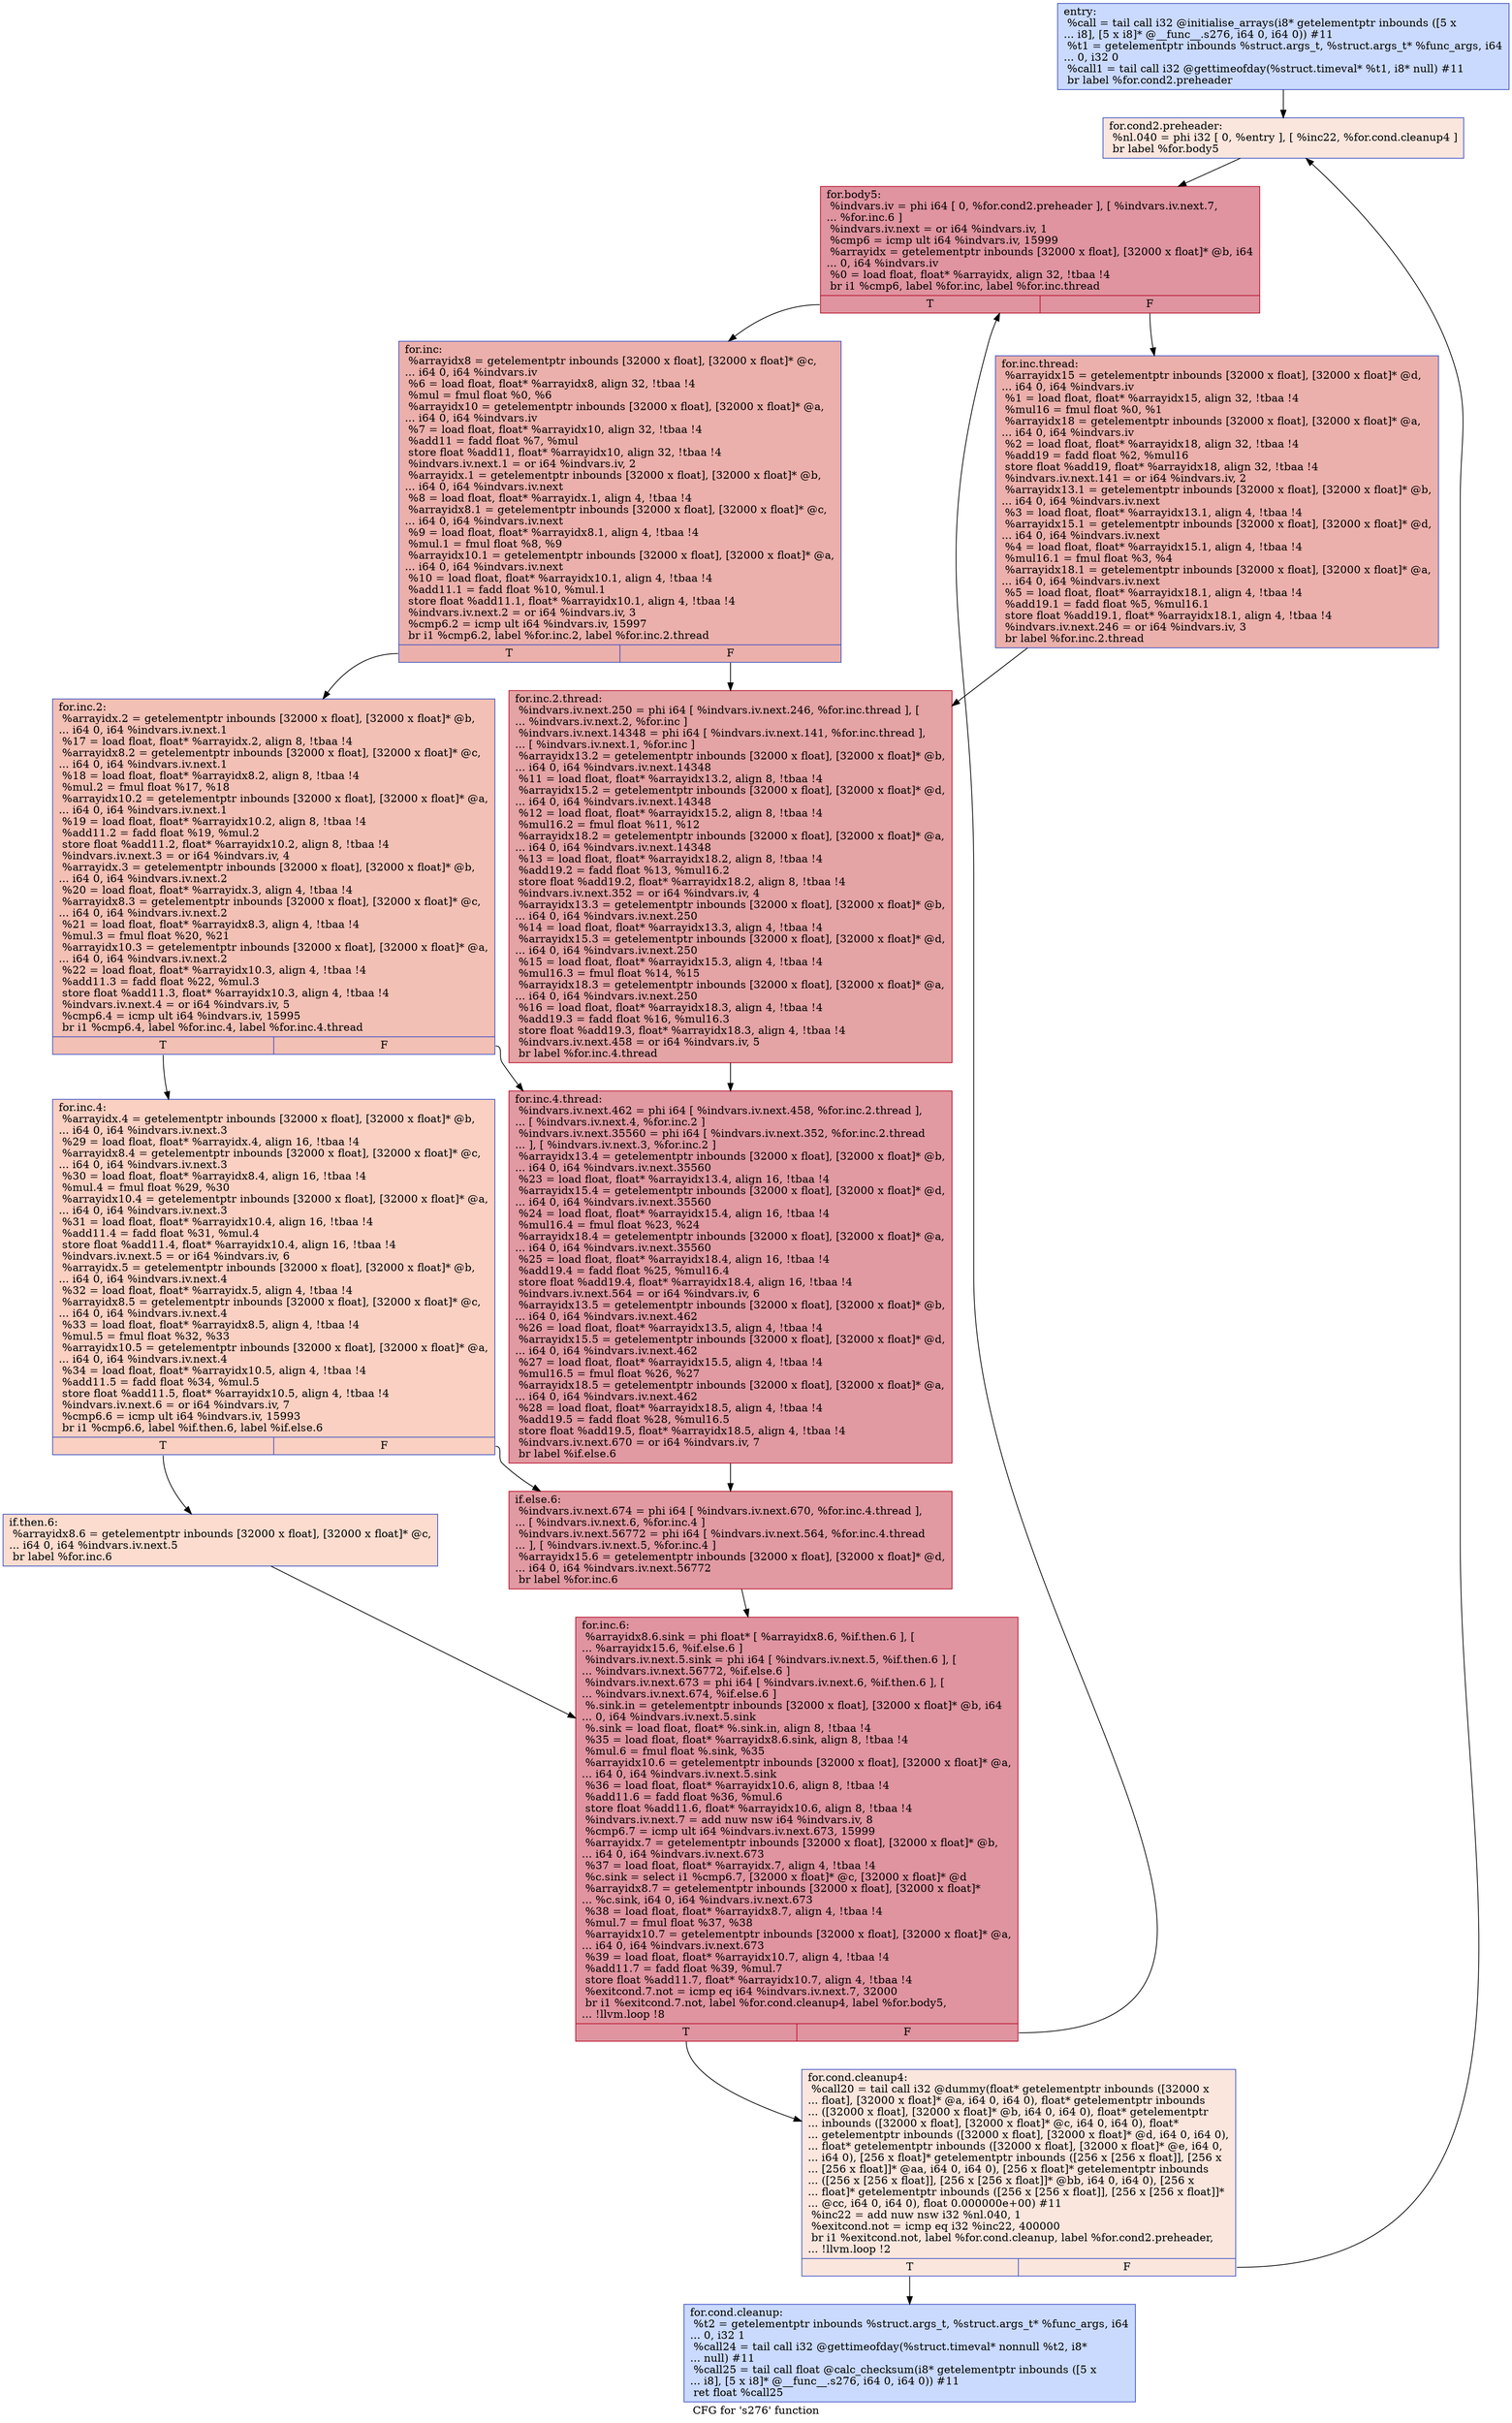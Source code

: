 digraph "CFG for 's276' function" {
	label="CFG for 's276' function";

	Node0x564c93b37440 [shape=record,color="#3d50c3ff", style=filled, fillcolor="#88abfd70",label="{entry:\l  %call = tail call i32 @initialise_arrays(i8* getelementptr inbounds ([5 x\l... i8], [5 x i8]* @__func__.s276, i64 0, i64 0)) #11\l  %t1 = getelementptr inbounds %struct.args_t, %struct.args_t* %func_args, i64\l... 0, i32 0\l  %call1 = tail call i32 @gettimeofday(%struct.timeval* %t1, i8* null) #11\l  br label %for.cond2.preheader\l}"];
	Node0x564c93b37440 -> Node0x564c93b378e0;
	Node0x564c93b378e0 [shape=record,color="#3d50c3ff", style=filled, fillcolor="#f3c7b170",label="{for.cond2.preheader:                              \l  %nl.040 = phi i32 [ 0, %entry ], [ %inc22, %for.cond.cleanup4 ]\l  br label %for.body5\l}"];
	Node0x564c93b378e0 -> Node0x564c93b37b10;
	Node0x564c93b37bd0 [shape=record,color="#3d50c3ff", style=filled, fillcolor="#88abfd70",label="{for.cond.cleanup:                                 \l  %t2 = getelementptr inbounds %struct.args_t, %struct.args_t* %func_args, i64\l... 0, i32 1\l  %call24 = tail call i32 @gettimeofday(%struct.timeval* nonnull %t2, i8*\l... null) #11\l  %call25 = tail call float @calc_checksum(i8* getelementptr inbounds ([5 x\l... i8], [5 x i8]* @__func__.s276, i64 0, i64 0)) #11\l  ret float %call25\l}"];
	Node0x564c93b37a00 [shape=record,color="#3d50c3ff", style=filled, fillcolor="#f3c7b170",label="{for.cond.cleanup4:                                \l  %call20 = tail call i32 @dummy(float* getelementptr inbounds ([32000 x\l... float], [32000 x float]* @a, i64 0, i64 0), float* getelementptr inbounds\l... ([32000 x float], [32000 x float]* @b, i64 0, i64 0), float* getelementptr\l... inbounds ([32000 x float], [32000 x float]* @c, i64 0, i64 0), float*\l... getelementptr inbounds ([32000 x float], [32000 x float]* @d, i64 0, i64 0),\l... float* getelementptr inbounds ([32000 x float], [32000 x float]* @e, i64 0,\l... i64 0), [256 x float]* getelementptr inbounds ([256 x [256 x float]], [256 x\l... [256 x float]]* @aa, i64 0, i64 0), [256 x float]* getelementptr inbounds\l... ([256 x [256 x float]], [256 x [256 x float]]* @bb, i64 0, i64 0), [256 x\l... float]* getelementptr inbounds ([256 x [256 x float]], [256 x [256 x float]]*\l... @cc, i64 0, i64 0), float 0.000000e+00) #11\l  %inc22 = add nuw nsw i32 %nl.040, 1\l  %exitcond.not = icmp eq i32 %inc22, 400000\l  br i1 %exitcond.not, label %for.cond.cleanup, label %for.cond2.preheader,\l... !llvm.loop !2\l|{<s0>T|<s1>F}}"];
	Node0x564c93b37a00:s0 -> Node0x564c93b37bd0;
	Node0x564c93b37a00:s1 -> Node0x564c93b378e0;
	Node0x564c93b37b10 [shape=record,color="#b70d28ff", style=filled, fillcolor="#b70d2870",label="{for.body5:                                        \l  %indvars.iv = phi i64 [ 0, %for.cond2.preheader ], [ %indvars.iv.next.7,\l... %for.inc.6 ]\l  %indvars.iv.next = or i64 %indvars.iv, 1\l  %cmp6 = icmp ult i64 %indvars.iv, 15999\l  %arrayidx = getelementptr inbounds [32000 x float], [32000 x float]* @b, i64\l... 0, i64 %indvars.iv\l  %0 = load float, float* %arrayidx, align 32, !tbaa !4\l  br i1 %cmp6, label %for.inc, label %for.inc.thread\l|{<s0>T|<s1>F}}"];
	Node0x564c93b37b10:s0 -> Node0x564c93b389d0;
	Node0x564c93b37b10:s1 -> Node0x564c93b38a40;
	Node0x564c93b38a40 [shape=record,color="#3d50c3ff", style=filled, fillcolor="#d24b4070",label="{for.inc.thread:                                   \l  %arrayidx15 = getelementptr inbounds [32000 x float], [32000 x float]* @d,\l... i64 0, i64 %indvars.iv\l  %1 = load float, float* %arrayidx15, align 32, !tbaa !4\l  %mul16 = fmul float %0, %1\l  %arrayidx18 = getelementptr inbounds [32000 x float], [32000 x float]* @a,\l... i64 0, i64 %indvars.iv\l  %2 = load float, float* %arrayidx18, align 32, !tbaa !4\l  %add19 = fadd float %2, %mul16\l  store float %add19, float* %arrayidx18, align 32, !tbaa !4\l  %indvars.iv.next.141 = or i64 %indvars.iv, 2\l  %arrayidx13.1 = getelementptr inbounds [32000 x float], [32000 x float]* @b,\l... i64 0, i64 %indvars.iv.next\l  %3 = load float, float* %arrayidx13.1, align 4, !tbaa !4\l  %arrayidx15.1 = getelementptr inbounds [32000 x float], [32000 x float]* @d,\l... i64 0, i64 %indvars.iv.next\l  %4 = load float, float* %arrayidx15.1, align 4, !tbaa !4\l  %mul16.1 = fmul float %3, %4\l  %arrayidx18.1 = getelementptr inbounds [32000 x float], [32000 x float]* @a,\l... i64 0, i64 %indvars.iv.next\l  %5 = load float, float* %arrayidx18.1, align 4, !tbaa !4\l  %add19.1 = fadd float %5, %mul16.1\l  store float %add19.1, float* %arrayidx18.1, align 4, !tbaa !4\l  %indvars.iv.next.246 = or i64 %indvars.iv, 3\l  br label %for.inc.2.thread\l}"];
	Node0x564c93b38a40 -> Node0x564c93b39bc0;
	Node0x564c93b389d0 [shape=record,color="#3d50c3ff", style=filled, fillcolor="#d24b4070",label="{for.inc:                                          \l  %arrayidx8 = getelementptr inbounds [32000 x float], [32000 x float]* @c,\l... i64 0, i64 %indvars.iv\l  %6 = load float, float* %arrayidx8, align 32, !tbaa !4\l  %mul = fmul float %0, %6\l  %arrayidx10 = getelementptr inbounds [32000 x float], [32000 x float]* @a,\l... i64 0, i64 %indvars.iv\l  %7 = load float, float* %arrayidx10, align 32, !tbaa !4\l  %add11 = fadd float %7, %mul\l  store float %add11, float* %arrayidx10, align 32, !tbaa !4\l  %indvars.iv.next.1 = or i64 %indvars.iv, 2\l  %arrayidx.1 = getelementptr inbounds [32000 x float], [32000 x float]* @b,\l... i64 0, i64 %indvars.iv.next\l  %8 = load float, float* %arrayidx.1, align 4, !tbaa !4\l  %arrayidx8.1 = getelementptr inbounds [32000 x float], [32000 x float]* @c,\l... i64 0, i64 %indvars.iv.next\l  %9 = load float, float* %arrayidx8.1, align 4, !tbaa !4\l  %mul.1 = fmul float %8, %9\l  %arrayidx10.1 = getelementptr inbounds [32000 x float], [32000 x float]* @a,\l... i64 0, i64 %indvars.iv.next\l  %10 = load float, float* %arrayidx10.1, align 4, !tbaa !4\l  %add11.1 = fadd float %10, %mul.1\l  store float %add11.1, float* %arrayidx10.1, align 4, !tbaa !4\l  %indvars.iv.next.2 = or i64 %indvars.iv, 3\l  %cmp6.2 = icmp ult i64 %indvars.iv, 15997\l  br i1 %cmp6.2, label %for.inc.2, label %for.inc.2.thread\l|{<s0>T|<s1>F}}"];
	Node0x564c93b389d0:s0 -> Node0x564c93b39760;
	Node0x564c93b389d0:s1 -> Node0x564c93b39bc0;
	Node0x564c93b39bc0 [shape=record,color="#b70d28ff", style=filled, fillcolor="#c32e3170",label="{for.inc.2.thread:                                 \l  %indvars.iv.next.250 = phi i64 [ %indvars.iv.next.246, %for.inc.thread ], [\l... %indvars.iv.next.2, %for.inc ]\l  %indvars.iv.next.14348 = phi i64 [ %indvars.iv.next.141, %for.inc.thread ],\l... [ %indvars.iv.next.1, %for.inc ]\l  %arrayidx13.2 = getelementptr inbounds [32000 x float], [32000 x float]* @b,\l... i64 0, i64 %indvars.iv.next.14348\l  %11 = load float, float* %arrayidx13.2, align 8, !tbaa !4\l  %arrayidx15.2 = getelementptr inbounds [32000 x float], [32000 x float]* @d,\l... i64 0, i64 %indvars.iv.next.14348\l  %12 = load float, float* %arrayidx15.2, align 8, !tbaa !4\l  %mul16.2 = fmul float %11, %12\l  %arrayidx18.2 = getelementptr inbounds [32000 x float], [32000 x float]* @a,\l... i64 0, i64 %indvars.iv.next.14348\l  %13 = load float, float* %arrayidx18.2, align 8, !tbaa !4\l  %add19.2 = fadd float %13, %mul16.2\l  store float %add19.2, float* %arrayidx18.2, align 8, !tbaa !4\l  %indvars.iv.next.352 = or i64 %indvars.iv, 4\l  %arrayidx13.3 = getelementptr inbounds [32000 x float], [32000 x float]* @b,\l... i64 0, i64 %indvars.iv.next.250\l  %14 = load float, float* %arrayidx13.3, align 4, !tbaa !4\l  %arrayidx15.3 = getelementptr inbounds [32000 x float], [32000 x float]* @d,\l... i64 0, i64 %indvars.iv.next.250\l  %15 = load float, float* %arrayidx15.3, align 4, !tbaa !4\l  %mul16.3 = fmul float %14, %15\l  %arrayidx18.3 = getelementptr inbounds [32000 x float], [32000 x float]* @a,\l... i64 0, i64 %indvars.iv.next.250\l  %16 = load float, float* %arrayidx18.3, align 4, !tbaa !4\l  %add19.3 = fadd float %16, %mul16.3\l  store float %add19.3, float* %arrayidx18.3, align 4, !tbaa !4\l  %indvars.iv.next.458 = or i64 %indvars.iv, 5\l  br label %for.inc.4.thread\l}"];
	Node0x564c93b39bc0 -> Node0x564c93b3bd20;
	Node0x564c93b39760 [shape=record,color="#3d50c3ff", style=filled, fillcolor="#e5705870",label="{for.inc.2:                                        \l  %arrayidx.2 = getelementptr inbounds [32000 x float], [32000 x float]* @b,\l... i64 0, i64 %indvars.iv.next.1\l  %17 = load float, float* %arrayidx.2, align 8, !tbaa !4\l  %arrayidx8.2 = getelementptr inbounds [32000 x float], [32000 x float]* @c,\l... i64 0, i64 %indvars.iv.next.1\l  %18 = load float, float* %arrayidx8.2, align 8, !tbaa !4\l  %mul.2 = fmul float %17, %18\l  %arrayidx10.2 = getelementptr inbounds [32000 x float], [32000 x float]* @a,\l... i64 0, i64 %indvars.iv.next.1\l  %19 = load float, float* %arrayidx10.2, align 8, !tbaa !4\l  %add11.2 = fadd float %19, %mul.2\l  store float %add11.2, float* %arrayidx10.2, align 8, !tbaa !4\l  %indvars.iv.next.3 = or i64 %indvars.iv, 4\l  %arrayidx.3 = getelementptr inbounds [32000 x float], [32000 x float]* @b,\l... i64 0, i64 %indvars.iv.next.2\l  %20 = load float, float* %arrayidx.3, align 4, !tbaa !4\l  %arrayidx8.3 = getelementptr inbounds [32000 x float], [32000 x float]* @c,\l... i64 0, i64 %indvars.iv.next.2\l  %21 = load float, float* %arrayidx8.3, align 4, !tbaa !4\l  %mul.3 = fmul float %20, %21\l  %arrayidx10.3 = getelementptr inbounds [32000 x float], [32000 x float]* @a,\l... i64 0, i64 %indvars.iv.next.2\l  %22 = load float, float* %arrayidx10.3, align 4, !tbaa !4\l  %add11.3 = fadd float %22, %mul.3\l  store float %add11.3, float* %arrayidx10.3, align 4, !tbaa !4\l  %indvars.iv.next.4 = or i64 %indvars.iv, 5\l  %cmp6.4 = icmp ult i64 %indvars.iv, 15995\l  br i1 %cmp6.4, label %for.inc.4, label %for.inc.4.thread\l|{<s0>T|<s1>F}}"];
	Node0x564c93b39760:s0 -> Node0x564c93b3ccb0;
	Node0x564c93b39760:s1 -> Node0x564c93b3bd20;
	Node0x564c93b3bd20 [shape=record,color="#b70d28ff", style=filled, fillcolor="#bb1b2c70",label="{for.inc.4.thread:                                 \l  %indvars.iv.next.462 = phi i64 [ %indvars.iv.next.458, %for.inc.2.thread ],\l... [ %indvars.iv.next.4, %for.inc.2 ]\l  %indvars.iv.next.35560 = phi i64 [ %indvars.iv.next.352, %for.inc.2.thread\l... ], [ %indvars.iv.next.3, %for.inc.2 ]\l  %arrayidx13.4 = getelementptr inbounds [32000 x float], [32000 x float]* @b,\l... i64 0, i64 %indvars.iv.next.35560\l  %23 = load float, float* %arrayidx13.4, align 16, !tbaa !4\l  %arrayidx15.4 = getelementptr inbounds [32000 x float], [32000 x float]* @d,\l... i64 0, i64 %indvars.iv.next.35560\l  %24 = load float, float* %arrayidx15.4, align 16, !tbaa !4\l  %mul16.4 = fmul float %23, %24\l  %arrayidx18.4 = getelementptr inbounds [32000 x float], [32000 x float]* @a,\l... i64 0, i64 %indvars.iv.next.35560\l  %25 = load float, float* %arrayidx18.4, align 16, !tbaa !4\l  %add19.4 = fadd float %25, %mul16.4\l  store float %add19.4, float* %arrayidx18.4, align 16, !tbaa !4\l  %indvars.iv.next.564 = or i64 %indvars.iv, 6\l  %arrayidx13.5 = getelementptr inbounds [32000 x float], [32000 x float]* @b,\l... i64 0, i64 %indvars.iv.next.462\l  %26 = load float, float* %arrayidx13.5, align 4, !tbaa !4\l  %arrayidx15.5 = getelementptr inbounds [32000 x float], [32000 x float]* @d,\l... i64 0, i64 %indvars.iv.next.462\l  %27 = load float, float* %arrayidx15.5, align 4, !tbaa !4\l  %mul16.5 = fmul float %26, %27\l  %arrayidx18.5 = getelementptr inbounds [32000 x float], [32000 x float]* @a,\l... i64 0, i64 %indvars.iv.next.462\l  %28 = load float, float* %arrayidx18.5, align 4, !tbaa !4\l  %add19.5 = fadd float %28, %mul16.5\l  store float %add19.5, float* %arrayidx18.5, align 4, !tbaa !4\l  %indvars.iv.next.670 = or i64 %indvars.iv, 7\l  br label %if.else.6\l}"];
	Node0x564c93b3bd20 -> Node0x564c93b3dcf0;
	Node0x564c93b3ccb0 [shape=record,color="#3d50c3ff", style=filled, fillcolor="#f3947570",label="{for.inc.4:                                        \l  %arrayidx.4 = getelementptr inbounds [32000 x float], [32000 x float]* @b,\l... i64 0, i64 %indvars.iv.next.3\l  %29 = load float, float* %arrayidx.4, align 16, !tbaa !4\l  %arrayidx8.4 = getelementptr inbounds [32000 x float], [32000 x float]* @c,\l... i64 0, i64 %indvars.iv.next.3\l  %30 = load float, float* %arrayidx8.4, align 16, !tbaa !4\l  %mul.4 = fmul float %29, %30\l  %arrayidx10.4 = getelementptr inbounds [32000 x float], [32000 x float]* @a,\l... i64 0, i64 %indvars.iv.next.3\l  %31 = load float, float* %arrayidx10.4, align 16, !tbaa !4\l  %add11.4 = fadd float %31, %mul.4\l  store float %add11.4, float* %arrayidx10.4, align 16, !tbaa !4\l  %indvars.iv.next.5 = or i64 %indvars.iv, 6\l  %arrayidx.5 = getelementptr inbounds [32000 x float], [32000 x float]* @b,\l... i64 0, i64 %indvars.iv.next.4\l  %32 = load float, float* %arrayidx.5, align 4, !tbaa !4\l  %arrayidx8.5 = getelementptr inbounds [32000 x float], [32000 x float]* @c,\l... i64 0, i64 %indvars.iv.next.4\l  %33 = load float, float* %arrayidx8.5, align 4, !tbaa !4\l  %mul.5 = fmul float %32, %33\l  %arrayidx10.5 = getelementptr inbounds [32000 x float], [32000 x float]* @a,\l... i64 0, i64 %indvars.iv.next.4\l  %34 = load float, float* %arrayidx10.5, align 4, !tbaa !4\l  %add11.5 = fadd float %34, %mul.5\l  store float %add11.5, float* %arrayidx10.5, align 4, !tbaa !4\l  %indvars.iv.next.6 = or i64 %indvars.iv, 7\l  %cmp6.6 = icmp ult i64 %indvars.iv, 15993\l  br i1 %cmp6.6, label %if.then.6, label %if.else.6\l|{<s0>T|<s1>F}}"];
	Node0x564c93b3ccb0:s0 -> Node0x564c93b3f290;
	Node0x564c93b3ccb0:s1 -> Node0x564c93b3dcf0;
	Node0x564c93b3dcf0 [shape=record,color="#b70d28ff", style=filled, fillcolor="#bb1b2c70",label="{if.else.6:                                        \l  %indvars.iv.next.674 = phi i64 [ %indvars.iv.next.670, %for.inc.4.thread ],\l... [ %indvars.iv.next.6, %for.inc.4 ]\l  %indvars.iv.next.56772 = phi i64 [ %indvars.iv.next.564, %for.inc.4.thread\l... ], [ %indvars.iv.next.5, %for.inc.4 ]\l  %arrayidx15.6 = getelementptr inbounds [32000 x float], [32000 x float]* @d,\l... i64 0, i64 %indvars.iv.next.56772\l  br label %for.inc.6\l}"];
	Node0x564c93b3dcf0 -> Node0x564c93b38610;
	Node0x564c93b3f290 [shape=record,color="#3d50c3ff", style=filled, fillcolor="#f7af9170",label="{if.then.6:                                        \l  %arrayidx8.6 = getelementptr inbounds [32000 x float], [32000 x float]* @c,\l... i64 0, i64 %indvars.iv.next.5\l  br label %for.inc.6\l}"];
	Node0x564c93b3f290 -> Node0x564c93b38610;
	Node0x564c93b38610 [shape=record,color="#b70d28ff", style=filled, fillcolor="#b70d2870",label="{for.inc.6:                                        \l  %arrayidx8.6.sink = phi float* [ %arrayidx8.6, %if.then.6 ], [\l... %arrayidx15.6, %if.else.6 ]\l  %indvars.iv.next.5.sink = phi i64 [ %indvars.iv.next.5, %if.then.6 ], [\l... %indvars.iv.next.56772, %if.else.6 ]\l  %indvars.iv.next.673 = phi i64 [ %indvars.iv.next.6, %if.then.6 ], [\l... %indvars.iv.next.674, %if.else.6 ]\l  %.sink.in = getelementptr inbounds [32000 x float], [32000 x float]* @b, i64\l... 0, i64 %indvars.iv.next.5.sink\l  %.sink = load float, float* %.sink.in, align 8, !tbaa !4\l  %35 = load float, float* %arrayidx8.6.sink, align 8, !tbaa !4\l  %mul.6 = fmul float %.sink, %35\l  %arrayidx10.6 = getelementptr inbounds [32000 x float], [32000 x float]* @a,\l... i64 0, i64 %indvars.iv.next.5.sink\l  %36 = load float, float* %arrayidx10.6, align 8, !tbaa !4\l  %add11.6 = fadd float %36, %mul.6\l  store float %add11.6, float* %arrayidx10.6, align 8, !tbaa !4\l  %indvars.iv.next.7 = add nuw nsw i64 %indvars.iv, 8\l  %cmp6.7 = icmp ult i64 %indvars.iv.next.673, 15999\l  %arrayidx.7 = getelementptr inbounds [32000 x float], [32000 x float]* @b,\l... i64 0, i64 %indvars.iv.next.673\l  %37 = load float, float* %arrayidx.7, align 4, !tbaa !4\l  %c.sink = select i1 %cmp6.7, [32000 x float]* @c, [32000 x float]* @d\l  %arrayidx8.7 = getelementptr inbounds [32000 x float], [32000 x float]*\l... %c.sink, i64 0, i64 %indvars.iv.next.673\l  %38 = load float, float* %arrayidx8.7, align 4, !tbaa !4\l  %mul.7 = fmul float %37, %38\l  %arrayidx10.7 = getelementptr inbounds [32000 x float], [32000 x float]* @a,\l... i64 0, i64 %indvars.iv.next.673\l  %39 = load float, float* %arrayidx10.7, align 4, !tbaa !4\l  %add11.7 = fadd float %39, %mul.7\l  store float %add11.7, float* %arrayidx10.7, align 4, !tbaa !4\l  %exitcond.7.not = icmp eq i64 %indvars.iv.next.7, 32000\l  br i1 %exitcond.7.not, label %for.cond.cleanup4, label %for.body5,\l... !llvm.loop !8\l|{<s0>T|<s1>F}}"];
	Node0x564c93b38610:s0 -> Node0x564c93b37a00;
	Node0x564c93b38610:s1 -> Node0x564c93b37b10;
}
